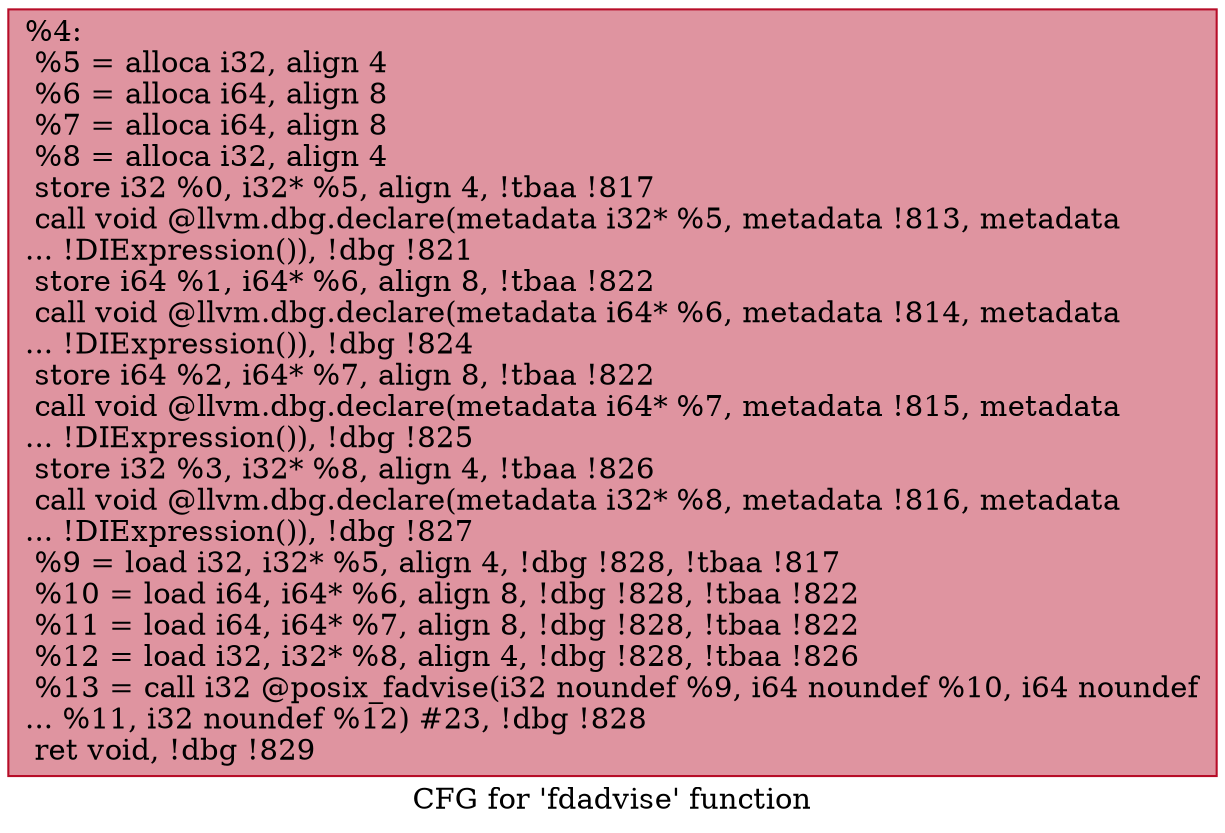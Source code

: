 digraph "CFG for 'fdadvise' function" {
	label="CFG for 'fdadvise' function";

	Node0x80c6a0 [shape=record,color="#b70d28ff", style=filled, fillcolor="#b70d2870",label="{%4:\l  %5 = alloca i32, align 4\l  %6 = alloca i64, align 8\l  %7 = alloca i64, align 8\l  %8 = alloca i32, align 4\l  store i32 %0, i32* %5, align 4, !tbaa !817\l  call void @llvm.dbg.declare(metadata i32* %5, metadata !813, metadata\l... !DIExpression()), !dbg !821\l  store i64 %1, i64* %6, align 8, !tbaa !822\l  call void @llvm.dbg.declare(metadata i64* %6, metadata !814, metadata\l... !DIExpression()), !dbg !824\l  store i64 %2, i64* %7, align 8, !tbaa !822\l  call void @llvm.dbg.declare(metadata i64* %7, metadata !815, metadata\l... !DIExpression()), !dbg !825\l  store i32 %3, i32* %8, align 4, !tbaa !826\l  call void @llvm.dbg.declare(metadata i32* %8, metadata !816, metadata\l... !DIExpression()), !dbg !827\l  %9 = load i32, i32* %5, align 4, !dbg !828, !tbaa !817\l  %10 = load i64, i64* %6, align 8, !dbg !828, !tbaa !822\l  %11 = load i64, i64* %7, align 8, !dbg !828, !tbaa !822\l  %12 = load i32, i32* %8, align 4, !dbg !828, !tbaa !826\l  %13 = call i32 @posix_fadvise(i32 noundef %9, i64 noundef %10, i64 noundef\l... %11, i32 noundef %12) #23, !dbg !828\l  ret void, !dbg !829\l}"];
}
